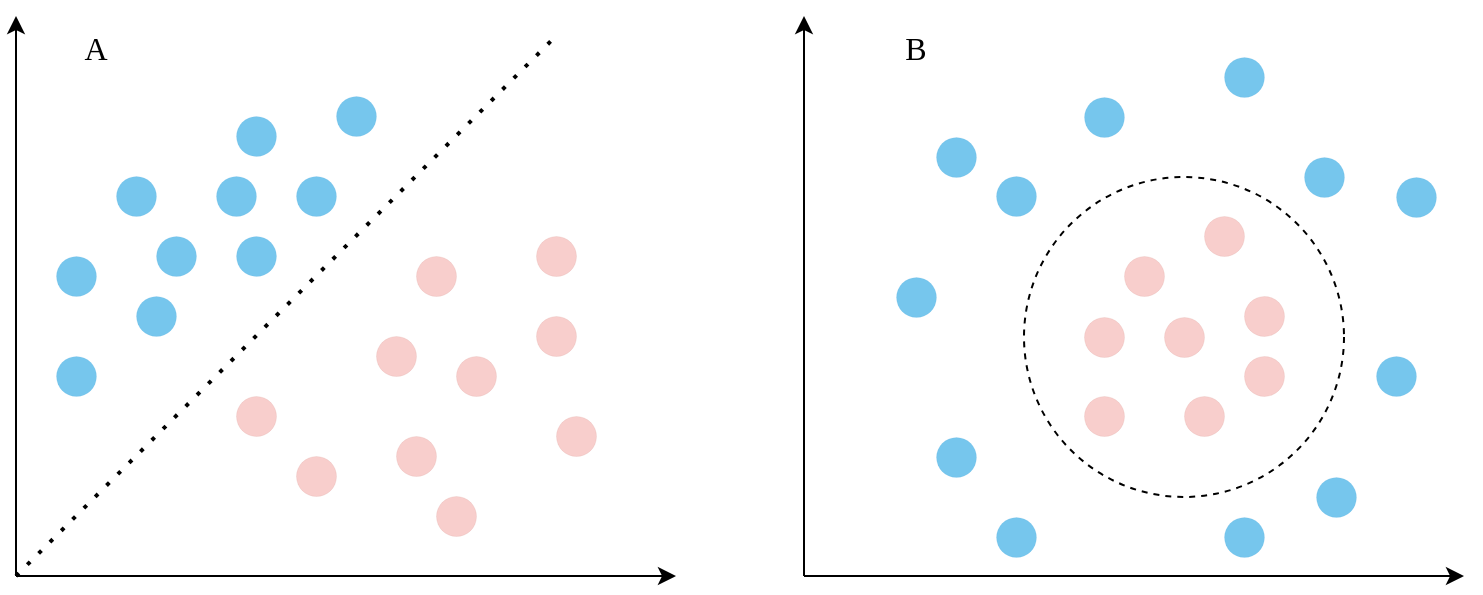 <mxfile version="21.0.6" type="github">
  <diagram name="第 1 页" id="Q-0wN5ce249bjcxuniA6">
    <mxGraphModel dx="1050" dy="587" grid="1" gridSize="10" guides="1" tooltips="1" connect="1" arrows="1" fold="1" page="1" pageScale="1" pageWidth="827" pageHeight="1169" math="0" shadow="0">
      <root>
        <mxCell id="0" />
        <mxCell id="1" parent="0" />
        <mxCell id="1FSIef8bJNcw6CDsYBxZ-60" value="" style="ellipse;whiteSpace=wrap;html=1;aspect=fixed;fillColor=none;dashed=1;" vertex="1" parent="1">
          <mxGeometry x="524" y="160.5" width="160" height="160" as="geometry" />
        </mxCell>
        <mxCell id="1FSIef8bJNcw6CDsYBxZ-2" value="" style="endArrow=classic;html=1;rounded=0;" edge="1" parent="1">
          <mxGeometry width="50" height="50" relative="1" as="geometry">
            <mxPoint x="20" y="360" as="sourcePoint" />
            <mxPoint x="20" y="80" as="targetPoint" />
          </mxGeometry>
        </mxCell>
        <mxCell id="1FSIef8bJNcw6CDsYBxZ-3" value="" style="endArrow=classic;html=1;rounded=0;" edge="1" parent="1">
          <mxGeometry width="50" height="50" relative="1" as="geometry">
            <mxPoint x="20" y="360" as="sourcePoint" />
            <mxPoint x="350" y="360" as="targetPoint" />
          </mxGeometry>
        </mxCell>
        <mxCell id="1FSIef8bJNcw6CDsYBxZ-5" value="" style="ellipse;whiteSpace=wrap;html=1;aspect=fixed;fillColor=#1ba1e2;strokeColor=#006EAF;strokeWidth=0;fontColor=#ffffff;opacity=60;" vertex="1" parent="1">
          <mxGeometry x="70" y="160" width="20" height="20" as="geometry" />
        </mxCell>
        <mxCell id="1FSIef8bJNcw6CDsYBxZ-6" value="" style="ellipse;whiteSpace=wrap;html=1;aspect=fixed;fillColor=#f8cecc;strokeColor=#b85450;strokeWidth=0;" vertex="1" parent="1">
          <mxGeometry x="220" y="200" width="20" height="20" as="geometry" />
        </mxCell>
        <mxCell id="1FSIef8bJNcw6CDsYBxZ-7" value="" style="endArrow=none;dashed=1;html=1;dashPattern=1 3;strokeWidth=2;rounded=0;" edge="1" parent="1">
          <mxGeometry width="50" height="50" relative="1" as="geometry">
            <mxPoint x="20" y="360" as="sourcePoint" />
            <mxPoint x="290" y="90" as="targetPoint" />
          </mxGeometry>
        </mxCell>
        <mxCell id="1FSIef8bJNcw6CDsYBxZ-8" value="" style="ellipse;whiteSpace=wrap;html=1;aspect=fixed;fillColor=#f8cecc;strokeColor=#b85450;strokeWidth=0;" vertex="1" parent="1">
          <mxGeometry x="200" y="240" width="20" height="20" as="geometry" />
        </mxCell>
        <mxCell id="1FSIef8bJNcw6CDsYBxZ-9" value="" style="ellipse;whiteSpace=wrap;html=1;aspect=fixed;fillColor=#f8cecc;strokeColor=#b85450;strokeWidth=0;" vertex="1" parent="1">
          <mxGeometry x="240" y="250" width="20" height="20" as="geometry" />
        </mxCell>
        <mxCell id="1FSIef8bJNcw6CDsYBxZ-10" value="" style="ellipse;whiteSpace=wrap;html=1;aspect=fixed;fillColor=#f8cecc;strokeColor=#b85450;strokeWidth=0;" vertex="1" parent="1">
          <mxGeometry x="160" y="300" width="20" height="20" as="geometry" />
        </mxCell>
        <mxCell id="1FSIef8bJNcw6CDsYBxZ-11" value="" style="ellipse;whiteSpace=wrap;html=1;aspect=fixed;fillColor=#f8cecc;strokeColor=#b85450;strokeWidth=0;" vertex="1" parent="1">
          <mxGeometry x="280" y="190" width="20" height="20" as="geometry" />
        </mxCell>
        <mxCell id="1FSIef8bJNcw6CDsYBxZ-12" value="" style="ellipse;whiteSpace=wrap;html=1;aspect=fixed;fillColor=#f8cecc;strokeColor=#b85450;strokeWidth=0;" vertex="1" parent="1">
          <mxGeometry x="290" y="280" width="20" height="20" as="geometry" />
        </mxCell>
        <mxCell id="1FSIef8bJNcw6CDsYBxZ-13" value="" style="ellipse;whiteSpace=wrap;html=1;aspect=fixed;fillColor=#f8cecc;strokeColor=#b85450;strokeWidth=0;" vertex="1" parent="1">
          <mxGeometry x="230" y="320" width="20" height="20" as="geometry" />
        </mxCell>
        <mxCell id="1FSIef8bJNcw6CDsYBxZ-20" value="" style="ellipse;whiteSpace=wrap;html=1;aspect=fixed;fillColor=#f8cecc;strokeColor=#b85450;strokeWidth=0;" vertex="1" parent="1">
          <mxGeometry x="280" y="230" width="20" height="20" as="geometry" />
        </mxCell>
        <mxCell id="1FSIef8bJNcw6CDsYBxZ-24" value="" style="ellipse;whiteSpace=wrap;html=1;aspect=fixed;fillColor=#1ba1e2;strokeColor=#006EAF;strokeWidth=0;fontColor=#ffffff;opacity=60;" vertex="1" parent="1">
          <mxGeometry x="130" y="130" width="20" height="20" as="geometry" />
        </mxCell>
        <mxCell id="1FSIef8bJNcw6CDsYBxZ-25" value="" style="ellipse;whiteSpace=wrap;html=1;aspect=fixed;fillColor=#1ba1e2;strokeColor=#006EAF;strokeWidth=0;fontColor=#ffffff;opacity=60;" vertex="1" parent="1">
          <mxGeometry x="40" y="250" width="20" height="20" as="geometry" />
        </mxCell>
        <mxCell id="1FSIef8bJNcw6CDsYBxZ-26" value="" style="ellipse;whiteSpace=wrap;html=1;aspect=fixed;fillColor=#1ba1e2;strokeColor=#006EAF;strokeWidth=0;fontColor=#ffffff;opacity=60;" vertex="1" parent="1">
          <mxGeometry x="130" y="190" width="20" height="20" as="geometry" />
        </mxCell>
        <mxCell id="1FSIef8bJNcw6CDsYBxZ-27" value="" style="ellipse;whiteSpace=wrap;html=1;aspect=fixed;fillColor=#1ba1e2;strokeColor=#006EAF;strokeWidth=0;fontColor=#ffffff;opacity=60;" vertex="1" parent="1">
          <mxGeometry x="160" y="160" width="20" height="20" as="geometry" />
        </mxCell>
        <mxCell id="1FSIef8bJNcw6CDsYBxZ-29" value="" style="ellipse;whiteSpace=wrap;html=1;aspect=fixed;fillColor=#1ba1e2;strokeColor=#006EAF;strokeWidth=0;fontColor=#ffffff;opacity=60;" vertex="1" parent="1">
          <mxGeometry x="120" y="160" width="20" height="20" as="geometry" />
        </mxCell>
        <mxCell id="1FSIef8bJNcw6CDsYBxZ-30" value="" style="ellipse;whiteSpace=wrap;html=1;aspect=fixed;fillColor=#1ba1e2;strokeColor=#006EAF;strokeWidth=0;fontColor=#ffffff;opacity=60;" vertex="1" parent="1">
          <mxGeometry x="90" y="190" width="20" height="20" as="geometry" />
        </mxCell>
        <mxCell id="1FSIef8bJNcw6CDsYBxZ-31" value="" style="ellipse;whiteSpace=wrap;html=1;aspect=fixed;fillColor=#1ba1e2;strokeColor=#006EAF;strokeWidth=0;fontColor=#ffffff;opacity=60;" vertex="1" parent="1">
          <mxGeometry x="40" y="200" width="20" height="20" as="geometry" />
        </mxCell>
        <mxCell id="1FSIef8bJNcw6CDsYBxZ-32" value="" style="ellipse;whiteSpace=wrap;html=1;aspect=fixed;fillColor=#1ba1e2;strokeColor=#006EAF;strokeWidth=0;fontColor=#ffffff;opacity=60;" vertex="1" parent="1">
          <mxGeometry x="80" y="220" width="20" height="20" as="geometry" />
        </mxCell>
        <mxCell id="1FSIef8bJNcw6CDsYBxZ-37" value="" style="endArrow=classic;html=1;rounded=0;" edge="1" parent="1">
          <mxGeometry width="50" height="50" relative="1" as="geometry">
            <mxPoint x="414" y="360" as="sourcePoint" />
            <mxPoint x="414" y="80" as="targetPoint" />
          </mxGeometry>
        </mxCell>
        <mxCell id="1FSIef8bJNcw6CDsYBxZ-38" value="" style="endArrow=classic;html=1;rounded=0;" edge="1" parent="1">
          <mxGeometry width="50" height="50" relative="1" as="geometry">
            <mxPoint x="414" y="360" as="sourcePoint" />
            <mxPoint x="744" y="360" as="targetPoint" />
          </mxGeometry>
        </mxCell>
        <mxCell id="1FSIef8bJNcw6CDsYBxZ-39" value="" style="ellipse;whiteSpace=wrap;html=1;aspect=fixed;fillColor=#1ba1e2;strokeColor=#006EAF;strokeWidth=0;fontColor=#ffffff;opacity=60;" vertex="1" parent="1">
          <mxGeometry x="670" y="310.5" width="20" height="20" as="geometry" />
        </mxCell>
        <mxCell id="1FSIef8bJNcw6CDsYBxZ-40" value="" style="ellipse;whiteSpace=wrap;html=1;aspect=fixed;fillColor=#f8cecc;strokeColor=#b85450;strokeWidth=0;" vertex="1" parent="1">
          <mxGeometry x="574" y="200" width="20" height="20" as="geometry" />
        </mxCell>
        <mxCell id="1FSIef8bJNcw6CDsYBxZ-42" value="" style="ellipse;whiteSpace=wrap;html=1;aspect=fixed;fillColor=#f8cecc;strokeColor=#b85450;strokeWidth=0;" vertex="1" parent="1">
          <mxGeometry x="554" y="230.5" width="20" height="20" as="geometry" />
        </mxCell>
        <mxCell id="1FSIef8bJNcw6CDsYBxZ-43" value="" style="ellipse;whiteSpace=wrap;html=1;aspect=fixed;fillColor=#f8cecc;strokeColor=#b85450;strokeWidth=0;" vertex="1" parent="1">
          <mxGeometry x="634" y="250" width="20" height="20" as="geometry" />
        </mxCell>
        <mxCell id="1FSIef8bJNcw6CDsYBxZ-44" value="" style="ellipse;whiteSpace=wrap;html=1;aspect=fixed;fillColor=#f8cecc;strokeColor=#b85450;strokeWidth=0;" vertex="1" parent="1">
          <mxGeometry x="554" y="270" width="20" height="20" as="geometry" />
        </mxCell>
        <mxCell id="1FSIef8bJNcw6CDsYBxZ-45" value="" style="ellipse;whiteSpace=wrap;html=1;aspect=fixed;fillColor=#f8cecc;strokeColor=#b85450;strokeWidth=0;" vertex="1" parent="1">
          <mxGeometry x="594" y="230.5" width="20" height="20" as="geometry" />
        </mxCell>
        <mxCell id="1FSIef8bJNcw6CDsYBxZ-46" value="" style="ellipse;whiteSpace=wrap;html=1;aspect=fixed;fillColor=#f8cecc;strokeColor=#b85450;strokeWidth=0;" vertex="1" parent="1">
          <mxGeometry x="634" y="220" width="20" height="20" as="geometry" />
        </mxCell>
        <mxCell id="1FSIef8bJNcw6CDsYBxZ-47" value="" style="ellipse;whiteSpace=wrap;html=1;aspect=fixed;fillColor=#f8cecc;strokeColor=#b85450;strokeWidth=0;" vertex="1" parent="1">
          <mxGeometry x="604" y="270" width="20" height="20" as="geometry" />
        </mxCell>
        <mxCell id="1FSIef8bJNcw6CDsYBxZ-48" value="" style="ellipse;whiteSpace=wrap;html=1;aspect=fixed;fillColor=#f8cecc;strokeColor=#b85450;strokeWidth=0;" vertex="1" parent="1">
          <mxGeometry x="614" y="180" width="20" height="20" as="geometry" />
        </mxCell>
        <mxCell id="1FSIef8bJNcw6CDsYBxZ-49" value="" style="ellipse;whiteSpace=wrap;html=1;aspect=fixed;fillColor=#1ba1e2;strokeColor=#006EAF;strokeWidth=0;fontColor=#ffffff;opacity=60;" vertex="1" parent="1">
          <mxGeometry x="480" y="290.5" width="20" height="20" as="geometry" />
        </mxCell>
        <mxCell id="1FSIef8bJNcw6CDsYBxZ-50" value="" style="ellipse;whiteSpace=wrap;html=1;aspect=fixed;fillColor=#1ba1e2;strokeColor=#006EAF;strokeWidth=0;fontColor=#ffffff;opacity=60;" vertex="1" parent="1">
          <mxGeometry x="460" y="210.5" width="20" height="20" as="geometry" />
        </mxCell>
        <mxCell id="1FSIef8bJNcw6CDsYBxZ-51" value="" style="ellipse;whiteSpace=wrap;html=1;aspect=fixed;fillColor=#1ba1e2;strokeColor=#006EAF;strokeWidth=0;fontColor=#ffffff;opacity=60;" vertex="1" parent="1">
          <mxGeometry x="664" y="150.5" width="20" height="20" as="geometry" />
        </mxCell>
        <mxCell id="1FSIef8bJNcw6CDsYBxZ-52" value="" style="ellipse;whiteSpace=wrap;html=1;aspect=fixed;fillColor=#1ba1e2;strokeColor=#006EAF;strokeWidth=0;fontColor=#ffffff;opacity=60;" vertex="1" parent="1">
          <mxGeometry x="710" y="160.5" width="20" height="20" as="geometry" />
        </mxCell>
        <mxCell id="1FSIef8bJNcw6CDsYBxZ-53" value="" style="ellipse;whiteSpace=wrap;html=1;aspect=fixed;fillColor=#1ba1e2;strokeColor=#006EAF;strokeWidth=0;fontColor=#ffffff;opacity=60;" vertex="1" parent="1">
          <mxGeometry x="700" y="250" width="20" height="20" as="geometry" />
        </mxCell>
        <mxCell id="1FSIef8bJNcw6CDsYBxZ-54" value="" style="ellipse;whiteSpace=wrap;html=1;aspect=fixed;fillColor=#1ba1e2;strokeColor=#006EAF;strokeWidth=0;fontColor=#ffffff;opacity=60;" vertex="1" parent="1">
          <mxGeometry x="624" y="100.5" width="20" height="20" as="geometry" />
        </mxCell>
        <mxCell id="1FSIef8bJNcw6CDsYBxZ-55" value="" style="ellipse;whiteSpace=wrap;html=1;aspect=fixed;fillColor=#1ba1e2;strokeColor=#006EAF;strokeWidth=0;fontColor=#ffffff;opacity=60;" vertex="1" parent="1">
          <mxGeometry x="480" y="140.5" width="20" height="20" as="geometry" />
        </mxCell>
        <mxCell id="1FSIef8bJNcw6CDsYBxZ-56" value="" style="ellipse;whiteSpace=wrap;html=1;aspect=fixed;fillColor=#1ba1e2;strokeColor=#006EAF;strokeWidth=0;fontColor=#ffffff;opacity=60;" vertex="1" parent="1">
          <mxGeometry x="554" y="120.5" width="20" height="20" as="geometry" />
        </mxCell>
        <mxCell id="1FSIef8bJNcw6CDsYBxZ-62" value="" style="ellipse;whiteSpace=wrap;html=1;aspect=fixed;fillColor=#1ba1e2;strokeColor=#006EAF;strokeWidth=0;fontColor=#ffffff;opacity=60;" vertex="1" parent="1">
          <mxGeometry x="510" y="160" width="20" height="20" as="geometry" />
        </mxCell>
        <mxCell id="1FSIef8bJNcw6CDsYBxZ-63" value="" style="ellipse;whiteSpace=wrap;html=1;aspect=fixed;fillColor=#1ba1e2;strokeColor=#006EAF;strokeWidth=0;fontColor=#ffffff;opacity=60;" vertex="1" parent="1">
          <mxGeometry x="510" y="330.5" width="20" height="20" as="geometry" />
        </mxCell>
        <mxCell id="1FSIef8bJNcw6CDsYBxZ-64" value="" style="ellipse;whiteSpace=wrap;html=1;aspect=fixed;fillColor=#1ba1e2;strokeColor=#006EAF;strokeWidth=0;fontColor=#ffffff;opacity=60;" vertex="1" parent="1">
          <mxGeometry x="624" y="330.5" width="20" height="20" as="geometry" />
        </mxCell>
        <mxCell id="1FSIef8bJNcw6CDsYBxZ-66" value="" style="ellipse;whiteSpace=wrap;html=1;aspect=fixed;fillColor=#f8cecc;strokeColor=#b85450;strokeWidth=0;" vertex="1" parent="1">
          <mxGeometry x="210" y="290" width="20" height="20" as="geometry" />
        </mxCell>
        <mxCell id="1FSIef8bJNcw6CDsYBxZ-67" value="" style="ellipse;whiteSpace=wrap;html=1;aspect=fixed;fillColor=#f8cecc;strokeColor=#b85450;strokeWidth=0;" vertex="1" parent="1">
          <mxGeometry x="130" y="270" width="20" height="20" as="geometry" />
        </mxCell>
        <mxCell id="1FSIef8bJNcw6CDsYBxZ-68" value="" style="ellipse;whiteSpace=wrap;html=1;aspect=fixed;fillColor=#1ba1e2;strokeColor=#006EAF;strokeWidth=0;fontColor=#ffffff;opacity=60;" vertex="1" parent="1">
          <mxGeometry x="180" y="120" width="20" height="20" as="geometry" />
        </mxCell>
        <mxCell id="1FSIef8bJNcw6CDsYBxZ-69" value="&lt;font style=&quot;font-size: 16px;&quot; face=&quot;Times New Roman&quot;&gt;A&lt;/font&gt;" style="text;html=1;strokeColor=none;fillColor=none;align=center;verticalAlign=middle;whiteSpace=wrap;rounded=0;" vertex="1" parent="1">
          <mxGeometry x="30" y="80.5" width="60" height="30" as="geometry" />
        </mxCell>
        <mxCell id="1FSIef8bJNcw6CDsYBxZ-70" value="&lt;font style=&quot;font-size: 16px;&quot; face=&quot;Times New Roman&quot;&gt;B&lt;/font&gt;" style="text;html=1;strokeColor=none;fillColor=none;align=center;verticalAlign=middle;whiteSpace=wrap;rounded=0;" vertex="1" parent="1">
          <mxGeometry x="440" y="80.5" width="60" height="30" as="geometry" />
        </mxCell>
      </root>
    </mxGraphModel>
  </diagram>
</mxfile>
